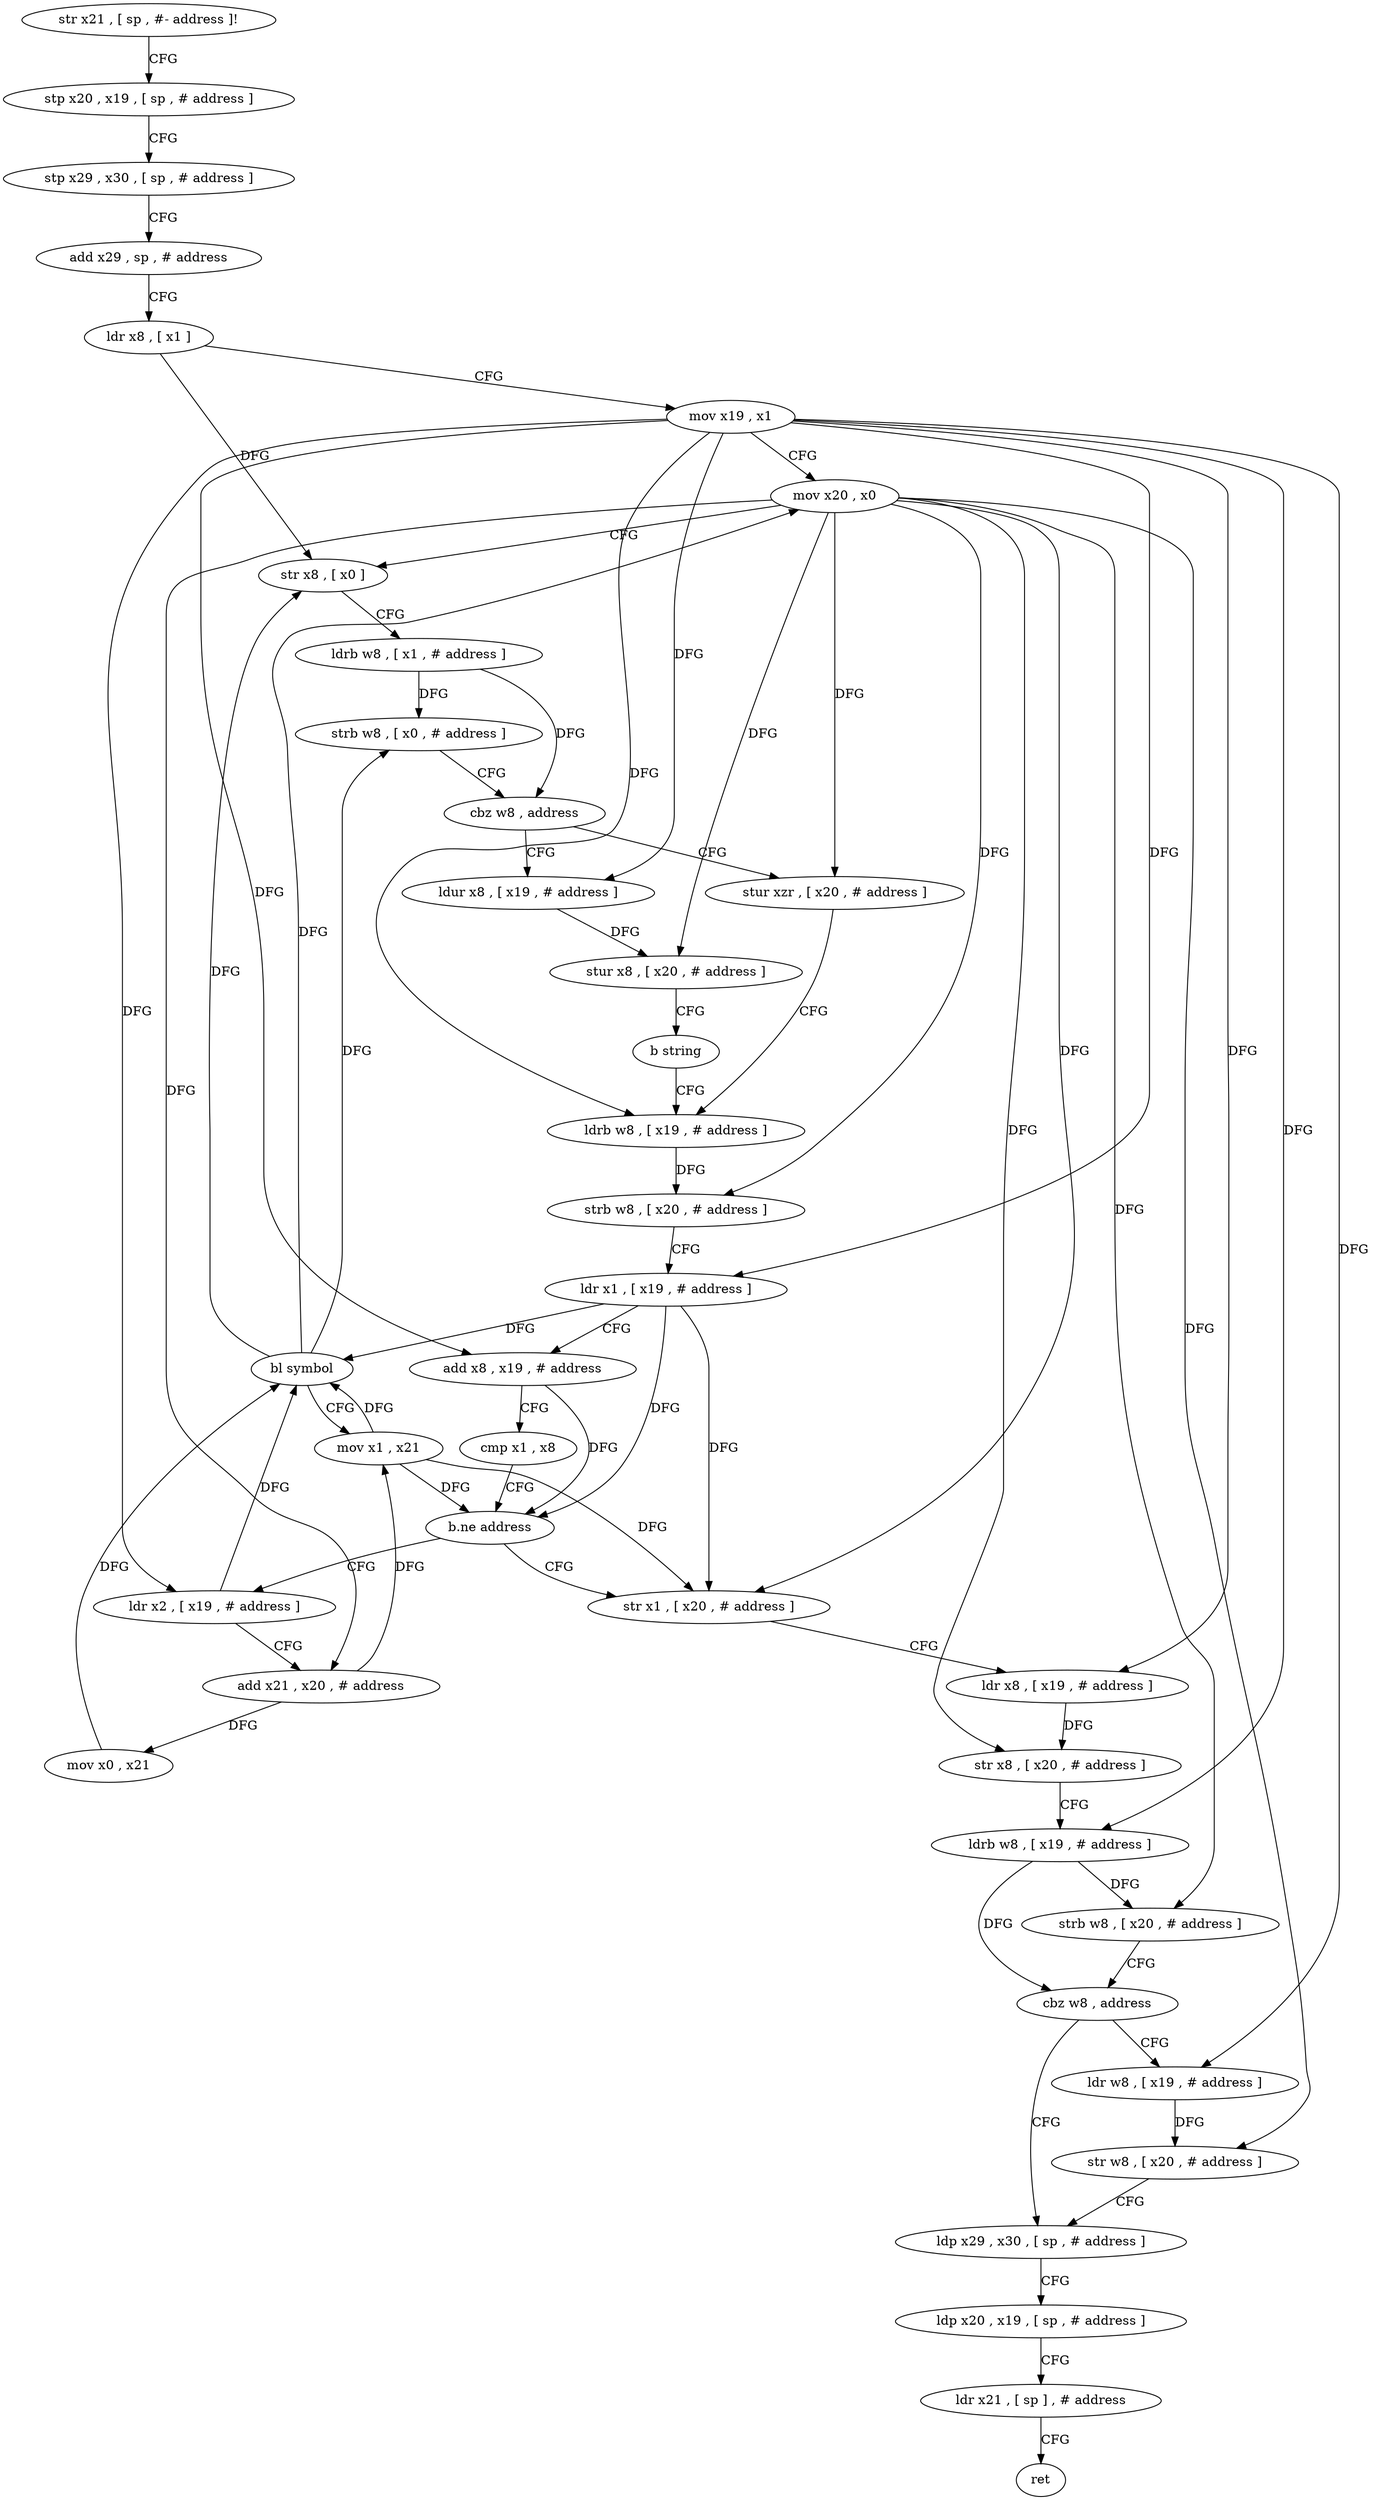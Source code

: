 digraph "func" {
"4283492" [label = "str x21 , [ sp , #- address ]!" ]
"4283496" [label = "stp x20 , x19 , [ sp , # address ]" ]
"4283500" [label = "stp x29 , x30 , [ sp , # address ]" ]
"4283504" [label = "add x29 , sp , # address" ]
"4283508" [label = "ldr x8 , [ x1 ]" ]
"4283512" [label = "mov x19 , x1" ]
"4283516" [label = "mov x20 , x0" ]
"4283520" [label = "str x8 , [ x0 ]" ]
"4283524" [label = "ldrb w8 , [ x1 , # address ]" ]
"4283528" [label = "strb w8 , [ x0 , # address ]" ]
"4283532" [label = "cbz w8 , address" ]
"4283548" [label = "stur xzr , [ x20 , # address ]" ]
"4283536" [label = "ldur x8 , [ x19 , # address ]" ]
"4283552" [label = "ldrb w8 , [ x19 , # address ]" ]
"4283540" [label = "stur x8 , [ x20 , # address ]" ]
"4283544" [label = "b string" ]
"4283596" [label = "str x1 , [ x20 , # address ]" ]
"4283600" [label = "ldr x8 , [ x19 , # address ]" ]
"4283604" [label = "str x8 , [ x20 , # address ]" ]
"4283608" [label = "ldrb w8 , [ x19 , # address ]" ]
"4283612" [label = "strb w8 , [ x20 , # address ]" ]
"4283616" [label = "cbz w8 , address" ]
"4283628" [label = "ldp x29 , x30 , [ sp , # address ]" ]
"4283620" [label = "ldr w8 , [ x19 , # address ]" ]
"4283576" [label = "ldr x2 , [ x19 , # address ]" ]
"4283580" [label = "add x21 , x20 , # address" ]
"4283584" [label = "mov x0 , x21" ]
"4283588" [label = "bl symbol" ]
"4283592" [label = "mov x1 , x21" ]
"4283556" [label = "strb w8 , [ x20 , # address ]" ]
"4283560" [label = "ldr x1 , [ x19 , # address ]" ]
"4283564" [label = "add x8 , x19 , # address" ]
"4283568" [label = "cmp x1 , x8" ]
"4283572" [label = "b.ne address" ]
"4283632" [label = "ldp x20 , x19 , [ sp , # address ]" ]
"4283636" [label = "ldr x21 , [ sp ] , # address" ]
"4283640" [label = "ret" ]
"4283624" [label = "str w8 , [ x20 , # address ]" ]
"4283492" -> "4283496" [ label = "CFG" ]
"4283496" -> "4283500" [ label = "CFG" ]
"4283500" -> "4283504" [ label = "CFG" ]
"4283504" -> "4283508" [ label = "CFG" ]
"4283508" -> "4283512" [ label = "CFG" ]
"4283508" -> "4283520" [ label = "DFG" ]
"4283512" -> "4283516" [ label = "CFG" ]
"4283512" -> "4283536" [ label = "DFG" ]
"4283512" -> "4283552" [ label = "DFG" ]
"4283512" -> "4283560" [ label = "DFG" ]
"4283512" -> "4283564" [ label = "DFG" ]
"4283512" -> "4283600" [ label = "DFG" ]
"4283512" -> "4283608" [ label = "DFG" ]
"4283512" -> "4283576" [ label = "DFG" ]
"4283512" -> "4283620" [ label = "DFG" ]
"4283516" -> "4283520" [ label = "CFG" ]
"4283516" -> "4283548" [ label = "DFG" ]
"4283516" -> "4283540" [ label = "DFG" ]
"4283516" -> "4283556" [ label = "DFG" ]
"4283516" -> "4283596" [ label = "DFG" ]
"4283516" -> "4283604" [ label = "DFG" ]
"4283516" -> "4283612" [ label = "DFG" ]
"4283516" -> "4283580" [ label = "DFG" ]
"4283516" -> "4283624" [ label = "DFG" ]
"4283520" -> "4283524" [ label = "CFG" ]
"4283524" -> "4283528" [ label = "DFG" ]
"4283524" -> "4283532" [ label = "DFG" ]
"4283528" -> "4283532" [ label = "CFG" ]
"4283532" -> "4283548" [ label = "CFG" ]
"4283532" -> "4283536" [ label = "CFG" ]
"4283548" -> "4283552" [ label = "CFG" ]
"4283536" -> "4283540" [ label = "DFG" ]
"4283552" -> "4283556" [ label = "DFG" ]
"4283540" -> "4283544" [ label = "CFG" ]
"4283544" -> "4283552" [ label = "CFG" ]
"4283596" -> "4283600" [ label = "CFG" ]
"4283600" -> "4283604" [ label = "DFG" ]
"4283604" -> "4283608" [ label = "CFG" ]
"4283608" -> "4283612" [ label = "DFG" ]
"4283608" -> "4283616" [ label = "DFG" ]
"4283612" -> "4283616" [ label = "CFG" ]
"4283616" -> "4283628" [ label = "CFG" ]
"4283616" -> "4283620" [ label = "CFG" ]
"4283628" -> "4283632" [ label = "CFG" ]
"4283620" -> "4283624" [ label = "DFG" ]
"4283576" -> "4283580" [ label = "CFG" ]
"4283576" -> "4283588" [ label = "DFG" ]
"4283580" -> "4283584" [ label = "DFG" ]
"4283580" -> "4283592" [ label = "DFG" ]
"4283584" -> "4283588" [ label = "DFG" ]
"4283588" -> "4283592" [ label = "CFG" ]
"4283588" -> "4283516" [ label = "DFG" ]
"4283588" -> "4283520" [ label = "DFG" ]
"4283588" -> "4283528" [ label = "DFG" ]
"4283592" -> "4283596" [ label = "DFG" ]
"4283592" -> "4283572" [ label = "DFG" ]
"4283592" -> "4283588" [ label = "DFG" ]
"4283556" -> "4283560" [ label = "CFG" ]
"4283560" -> "4283564" [ label = "CFG" ]
"4283560" -> "4283572" [ label = "DFG" ]
"4283560" -> "4283596" [ label = "DFG" ]
"4283560" -> "4283588" [ label = "DFG" ]
"4283564" -> "4283568" [ label = "CFG" ]
"4283564" -> "4283572" [ label = "DFG" ]
"4283568" -> "4283572" [ label = "CFG" ]
"4283572" -> "4283596" [ label = "CFG" ]
"4283572" -> "4283576" [ label = "CFG" ]
"4283632" -> "4283636" [ label = "CFG" ]
"4283636" -> "4283640" [ label = "CFG" ]
"4283624" -> "4283628" [ label = "CFG" ]
}
